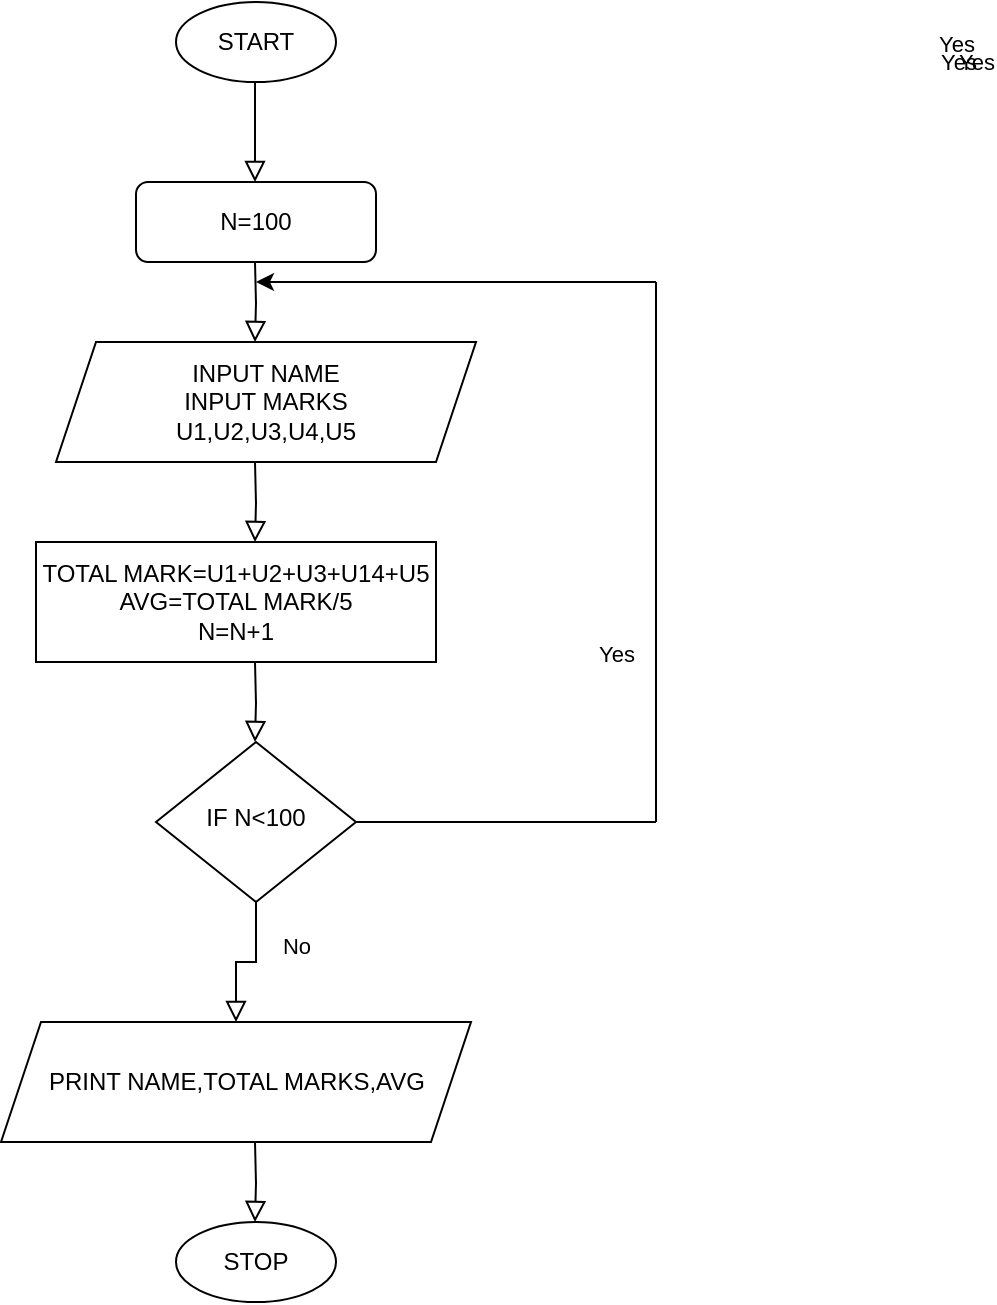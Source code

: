 <mxfile version="20.3.0" type="device"><diagram id="C5RBs43oDa-KdzZeNtuy" name="Page-1"><mxGraphModel dx="1422" dy="857" grid="1" gridSize="10" guides="1" tooltips="1" connect="1" arrows="1" fold="1" page="1" pageScale="1" pageWidth="827" pageHeight="1169" math="0" shadow="0"><root><mxCell id="WIyWlLk6GJQsqaUBKTNV-0"/><mxCell id="WIyWlLk6GJQsqaUBKTNV-1" parent="WIyWlLk6GJQsqaUBKTNV-0"/><mxCell id="WIyWlLk6GJQsqaUBKTNV-3" value="N=100&lt;br&gt;" style="rounded=1;whiteSpace=wrap;html=1;fontSize=12;glass=0;strokeWidth=1;shadow=0;" parent="WIyWlLk6GJQsqaUBKTNV-1" vertex="1"><mxGeometry x="260" y="250" width="120" height="40" as="geometry"/></mxCell><mxCell id="WIyWlLk6GJQsqaUBKTNV-8" value="No" style="rounded=0;html=1;jettySize=auto;orthogonalLoop=1;fontSize=11;endArrow=block;endFill=0;endSize=8;strokeWidth=1;shadow=0;labelBackgroundColor=none;edgeStyle=orthogonalEdgeStyle;" parent="WIyWlLk6GJQsqaUBKTNV-1" source="WIyWlLk6GJQsqaUBKTNV-10" target="o0Gazjlftiwhw6YToMlU-23" edge="1"><mxGeometry x="-0.375" y="20" relative="1" as="geometry"><mxPoint as="offset"/><mxPoint x="320" y="720" as="targetPoint"/><Array as="points"/></mxGeometry></mxCell><mxCell id="WIyWlLk6GJQsqaUBKTNV-10" value="IF N&amp;lt;100" style="rhombus;whiteSpace=wrap;html=1;shadow=0;fontFamily=Helvetica;fontSize=12;align=center;strokeWidth=1;spacing=6;spacingTop=-4;" parent="WIyWlLk6GJQsqaUBKTNV-1" vertex="1"><mxGeometry x="270" y="530" width="100" height="80" as="geometry"/></mxCell><mxCell id="o0Gazjlftiwhw6YToMlU-3" value="START" style="ellipse;whiteSpace=wrap;html=1;" vertex="1" parent="WIyWlLk6GJQsqaUBKTNV-1"><mxGeometry x="280" y="160" width="80" height="40" as="geometry"/></mxCell><mxCell id="o0Gazjlftiwhw6YToMlU-4" value="STOP" style="ellipse;whiteSpace=wrap;html=1;" vertex="1" parent="WIyWlLk6GJQsqaUBKTNV-1"><mxGeometry x="280" y="770" width="80" height="40" as="geometry"/></mxCell><mxCell id="o0Gazjlftiwhw6YToMlU-7" value="" style="rounded=0;html=1;jettySize=auto;orthogonalLoop=1;fontSize=11;endArrow=block;endFill=0;endSize=8;strokeWidth=1;shadow=0;labelBackgroundColor=none;edgeStyle=orthogonalEdgeStyle;" edge="1" parent="WIyWlLk6GJQsqaUBKTNV-1"><mxGeometry relative="1" as="geometry"><mxPoint x="319.5" y="730" as="sourcePoint"/><mxPoint x="319.5" y="770" as="targetPoint"/></mxGeometry></mxCell><mxCell id="o0Gazjlftiwhw6YToMlU-8" value="INPUT NAME&lt;br&gt;INPUT MARKS&lt;br&gt;U1,U2,U3,U4,U5" style="shape=parallelogram;perimeter=parallelogramPerimeter;whiteSpace=wrap;html=1;fixedSize=1;" vertex="1" parent="WIyWlLk6GJQsqaUBKTNV-1"><mxGeometry x="220" y="330" width="210" height="60" as="geometry"/></mxCell><mxCell id="o0Gazjlftiwhw6YToMlU-9" value="Yes" style="rounded=0;html=1;jettySize=auto;orthogonalLoop=1;fontSize=11;endArrow=block;endFill=0;endSize=8;strokeWidth=1;shadow=0;labelBackgroundColor=none;edgeStyle=orthogonalEdgeStyle;" edge="1" parent="WIyWlLk6GJQsqaUBKTNV-1"><mxGeometry x="-1" y="364" relative="1" as="geometry"><mxPoint x="-13" y="-100" as="offset"/><mxPoint x="319.5" y="290" as="sourcePoint"/><mxPoint x="319.5" y="330" as="targetPoint"/></mxGeometry></mxCell><mxCell id="o0Gazjlftiwhw6YToMlU-10" value="Yes" style="rounded=0;html=1;jettySize=auto;orthogonalLoop=1;fontSize=11;endArrow=block;endFill=0;endSize=8;strokeWidth=1;shadow=0;labelBackgroundColor=none;edgeStyle=orthogonalEdgeStyle;" edge="1" parent="WIyWlLk6GJQsqaUBKTNV-1"><mxGeometry x="-0.667" y="351" relative="1" as="geometry"><mxPoint y="-10" as="offset"/><mxPoint x="319.5" y="210" as="sourcePoint"/><mxPoint x="319.5" y="250" as="targetPoint"/><Array as="points"><mxPoint x="319.5" y="200"/><mxPoint x="319.5" y="200"/></Array></mxGeometry></mxCell><mxCell id="o0Gazjlftiwhw6YToMlU-11" value="TOTAL MARK=U1+U2+U3+U14+U5&lt;br&gt;AVG=TOTAL MARK/5&lt;br&gt;N=N+1" style="rounded=0;whiteSpace=wrap;html=1;" vertex="1" parent="WIyWlLk6GJQsqaUBKTNV-1"><mxGeometry x="210" y="430" width="200" height="60" as="geometry"/></mxCell><mxCell id="o0Gazjlftiwhw6YToMlU-13" value="Yes" style="rounded=0;html=1;jettySize=auto;orthogonalLoop=1;fontSize=11;endArrow=block;endFill=0;endSize=8;strokeWidth=1;shadow=0;labelBackgroundColor=none;edgeStyle=orthogonalEdgeStyle;" edge="1" parent="WIyWlLk6GJQsqaUBKTNV-1"><mxGeometry x="-1" y="408" relative="1" as="geometry"><mxPoint x="-47" y="-190" as="offset"/><mxPoint x="319.5" y="390" as="sourcePoint"/><mxPoint x="319.5" y="430" as="targetPoint"/></mxGeometry></mxCell><mxCell id="o0Gazjlftiwhw6YToMlU-16" value="Yes" style="rounded=0;html=1;jettySize=auto;orthogonalLoop=1;fontSize=11;endArrow=block;endFill=0;endSize=8;strokeWidth=1;shadow=0;labelBackgroundColor=none;edgeStyle=orthogonalEdgeStyle;" edge="1" parent="WIyWlLk6GJQsqaUBKTNV-1"><mxGeometry x="-1" y="181" relative="1" as="geometry"><mxPoint as="offset"/><mxPoint x="319.5" y="490" as="sourcePoint"/><mxPoint x="319.5" y="530" as="targetPoint"/></mxGeometry></mxCell><mxCell id="o0Gazjlftiwhw6YToMlU-19" value="" style="endArrow=classic;html=1;elbow=vertical;" edge="1" parent="WIyWlLk6GJQsqaUBKTNV-1"><mxGeometry width="50" height="50" relative="1" as="geometry"><mxPoint x="520" y="300" as="sourcePoint"/><mxPoint x="320" y="300" as="targetPoint"/></mxGeometry></mxCell><mxCell id="o0Gazjlftiwhw6YToMlU-20" value="" style="endArrow=none;html=1;elbow=vertical;" edge="1" parent="WIyWlLk6GJQsqaUBKTNV-1"><mxGeometry width="50" height="50" relative="1" as="geometry"><mxPoint x="520" y="570" as="sourcePoint"/><mxPoint x="520" y="300" as="targetPoint"/></mxGeometry></mxCell><mxCell id="o0Gazjlftiwhw6YToMlU-21" value="" style="endArrow=none;html=1;elbow=vertical;exitX=1;exitY=0.5;exitDx=0;exitDy=0;" edge="1" parent="WIyWlLk6GJQsqaUBKTNV-1" source="WIyWlLk6GJQsqaUBKTNV-10"><mxGeometry width="50" height="50" relative="1" as="geometry"><mxPoint x="460" y="570" as="sourcePoint"/><mxPoint x="520" y="570" as="targetPoint"/></mxGeometry></mxCell><mxCell id="o0Gazjlftiwhw6YToMlU-23" value="PRINT NAME,TOTAL MARKS,AVG" style="shape=parallelogram;perimeter=parallelogramPerimeter;whiteSpace=wrap;html=1;fixedSize=1;" vertex="1" parent="WIyWlLk6GJQsqaUBKTNV-1"><mxGeometry x="192.5" y="670" width="235" height="60" as="geometry"/></mxCell></root></mxGraphModel></diagram></mxfile>